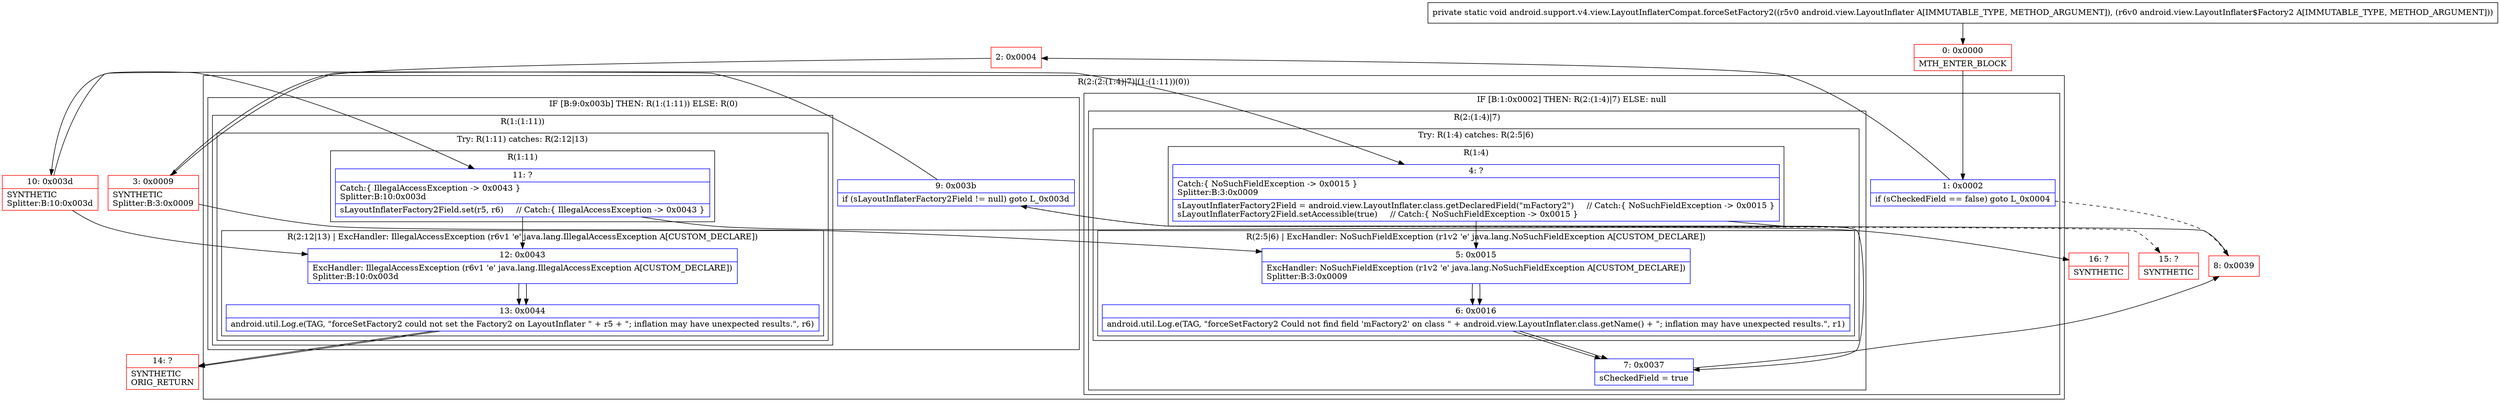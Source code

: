 digraph "CFG forandroid.support.v4.view.LayoutInflaterCompat.forceSetFactory2(Landroid\/view\/LayoutInflater;Landroid\/view\/LayoutInflater$Factory2;)V" {
subgraph cluster_Region_509937527 {
label = "R(2:(2:(1:4)|7)|(1:(1:11))(0))";
node [shape=record,color=blue];
subgraph cluster_IfRegion_1530343696 {
label = "IF [B:1:0x0002] THEN: R(2:(1:4)|7) ELSE: null";
node [shape=record,color=blue];
Node_1 [shape=record,label="{1\:\ 0x0002|if (sCheckedField == false) goto L_0x0004\l}"];
subgraph cluster_Region_445768251 {
label = "R(2:(1:4)|7)";
node [shape=record,color=blue];
subgraph cluster_TryCatchRegion_1210558405 {
label = "Try: R(1:4) catches: R(2:5|6)";
node [shape=record,color=blue];
subgraph cluster_Region_2127519497 {
label = "R(1:4)";
node [shape=record,color=blue];
Node_4 [shape=record,label="{4\:\ ?|Catch:\{ NoSuchFieldException \-\> 0x0015 \}\lSplitter:B:3:0x0009\l|sLayoutInflaterFactory2Field = android.view.LayoutInflater.class.getDeclaredField(\"mFactory2\")     \/\/ Catch:\{ NoSuchFieldException \-\> 0x0015 \}\lsLayoutInflaterFactory2Field.setAccessible(true)     \/\/ Catch:\{ NoSuchFieldException \-\> 0x0015 \}\l}"];
}
subgraph cluster_Region_479354481 {
label = "R(2:5|6) | ExcHandler: NoSuchFieldException (r1v2 'e' java.lang.NoSuchFieldException A[CUSTOM_DECLARE])\l";
node [shape=record,color=blue];
Node_5 [shape=record,label="{5\:\ 0x0015|ExcHandler: NoSuchFieldException (r1v2 'e' java.lang.NoSuchFieldException A[CUSTOM_DECLARE])\lSplitter:B:3:0x0009\l}"];
Node_6 [shape=record,label="{6\:\ 0x0016|android.util.Log.e(TAG, \"forceSetFactory2 Could not find field 'mFactory2' on class \" + android.view.LayoutInflater.class.getName() + \"; inflation may have unexpected results.\", r1)\l}"];
}
}
Node_7 [shape=record,label="{7\:\ 0x0037|sCheckedField = true\l}"];
}
}
subgraph cluster_IfRegion_151517154 {
label = "IF [B:9:0x003b] THEN: R(1:(1:11)) ELSE: R(0)";
node [shape=record,color=blue];
Node_9 [shape=record,label="{9\:\ 0x003b|if (sLayoutInflaterFactory2Field != null) goto L_0x003d\l}"];
subgraph cluster_Region_2095804552 {
label = "R(1:(1:11))";
node [shape=record,color=blue];
subgraph cluster_TryCatchRegion_2027446027 {
label = "Try: R(1:11) catches: R(2:12|13)";
node [shape=record,color=blue];
subgraph cluster_Region_1991763895 {
label = "R(1:11)";
node [shape=record,color=blue];
Node_11 [shape=record,label="{11\:\ ?|Catch:\{ IllegalAccessException \-\> 0x0043 \}\lSplitter:B:10:0x003d\l|sLayoutInflaterFactory2Field.set(r5, r6)     \/\/ Catch:\{ IllegalAccessException \-\> 0x0043 \}\l}"];
}
subgraph cluster_Region_1085912676 {
label = "R(2:12|13) | ExcHandler: IllegalAccessException (r6v1 'e' java.lang.IllegalAccessException A[CUSTOM_DECLARE])\l";
node [shape=record,color=blue];
Node_12 [shape=record,label="{12\:\ 0x0043|ExcHandler: IllegalAccessException (r6v1 'e' java.lang.IllegalAccessException A[CUSTOM_DECLARE])\lSplitter:B:10:0x003d\l}"];
Node_13 [shape=record,label="{13\:\ 0x0044|android.util.Log.e(TAG, \"forceSetFactory2 could not set the Factory2 on LayoutInflater \" + r5 + \"; inflation may have unexpected results.\", r6)\l}"];
}
}
}
subgraph cluster_Region_1743909323 {
label = "R(0)";
node [shape=record,color=blue];
}
}
}
subgraph cluster_Region_479354481 {
label = "R(2:5|6) | ExcHandler: NoSuchFieldException (r1v2 'e' java.lang.NoSuchFieldException A[CUSTOM_DECLARE])\l";
node [shape=record,color=blue];
Node_5 [shape=record,label="{5\:\ 0x0015|ExcHandler: NoSuchFieldException (r1v2 'e' java.lang.NoSuchFieldException A[CUSTOM_DECLARE])\lSplitter:B:3:0x0009\l}"];
Node_6 [shape=record,label="{6\:\ 0x0016|android.util.Log.e(TAG, \"forceSetFactory2 Could not find field 'mFactory2' on class \" + android.view.LayoutInflater.class.getName() + \"; inflation may have unexpected results.\", r1)\l}"];
}
subgraph cluster_Region_1085912676 {
label = "R(2:12|13) | ExcHandler: IllegalAccessException (r6v1 'e' java.lang.IllegalAccessException A[CUSTOM_DECLARE])\l";
node [shape=record,color=blue];
Node_12 [shape=record,label="{12\:\ 0x0043|ExcHandler: IllegalAccessException (r6v1 'e' java.lang.IllegalAccessException A[CUSTOM_DECLARE])\lSplitter:B:10:0x003d\l}"];
Node_13 [shape=record,label="{13\:\ 0x0044|android.util.Log.e(TAG, \"forceSetFactory2 could not set the Factory2 on LayoutInflater \" + r5 + \"; inflation may have unexpected results.\", r6)\l}"];
}
Node_0 [shape=record,color=red,label="{0\:\ 0x0000|MTH_ENTER_BLOCK\l}"];
Node_2 [shape=record,color=red,label="{2\:\ 0x0004}"];
Node_3 [shape=record,color=red,label="{3\:\ 0x0009|SYNTHETIC\lSplitter:B:3:0x0009\l}"];
Node_8 [shape=record,color=red,label="{8\:\ 0x0039}"];
Node_10 [shape=record,color=red,label="{10\:\ 0x003d|SYNTHETIC\lSplitter:B:10:0x003d\l}"];
Node_14 [shape=record,color=red,label="{14\:\ ?|SYNTHETIC\lORIG_RETURN\l}"];
Node_15 [shape=record,color=red,label="{15\:\ ?|SYNTHETIC\l}"];
Node_16 [shape=record,color=red,label="{16\:\ ?|SYNTHETIC\l}"];
MethodNode[shape=record,label="{private static void android.support.v4.view.LayoutInflaterCompat.forceSetFactory2((r5v0 android.view.LayoutInflater A[IMMUTABLE_TYPE, METHOD_ARGUMENT]), (r6v0 android.view.LayoutInflater$Factory2 A[IMMUTABLE_TYPE, METHOD_ARGUMENT])) }"];
MethodNode -> Node_0;
Node_1 -> Node_2;
Node_1 -> Node_8[style=dashed];
Node_4 -> Node_5;
Node_4 -> Node_7;
Node_5 -> Node_6;
Node_6 -> Node_7;
Node_7 -> Node_8;
Node_9 -> Node_10;
Node_9 -> Node_15[style=dashed];
Node_11 -> Node_12;
Node_11 -> Node_16;
Node_12 -> Node_13;
Node_13 -> Node_14;
Node_5 -> Node_6;
Node_6 -> Node_7;
Node_12 -> Node_13;
Node_13 -> Node_14;
Node_0 -> Node_1;
Node_2 -> Node_3;
Node_3 -> Node_4;
Node_3 -> Node_5;
Node_8 -> Node_9;
Node_10 -> Node_11;
Node_10 -> Node_12;
}

